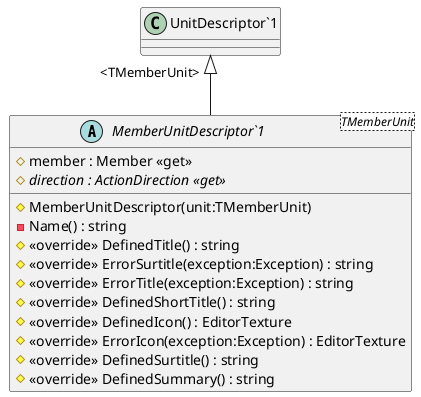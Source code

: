 @startuml
abstract class "MemberUnitDescriptor`1"<TMemberUnit> {
    # MemberUnitDescriptor(unit:TMemberUnit)
    # member : Member <<get>>
    # {abstract} direction : ActionDirection <<get>>
    - Name() : string
    # <<override>> DefinedTitle() : string
    # <<override>> ErrorSurtitle(exception:Exception) : string
    # <<override>> ErrorTitle(exception:Exception) : string
    # <<override>> DefinedShortTitle() : string
    # <<override>> DefinedIcon() : EditorTexture
    # <<override>> ErrorIcon(exception:Exception) : EditorTexture
    # <<override>> DefinedSurtitle() : string
    # <<override>> DefinedSummary() : string
}
"UnitDescriptor`1" "<TMemberUnit>" <|-- "MemberUnitDescriptor`1"
@enduml
